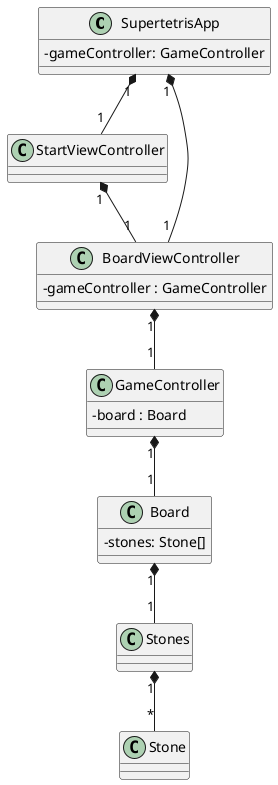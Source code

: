 @startuml
skinparam classAttributeIconSize 0


SupertetrisApp "1" *-- "1" StartViewController
SupertetrisApp "1" *-- "1" BoardViewController
StartViewController "1" *-- "1" BoardViewController
BoardViewController "1" *-- "1" GameController
GameController "1" *-- "1" Board
Board "1" *-- "1" Stones
Stones "1" *-- "*" Stone


class SupertetrisApp {
    -gameController: GameController
}

class StartViewController {

}

class BoardViewController {
    -gameController : GameController
}

class GameController {
    -board : Board
}

class Board {
    -stones: Stone[]
}

class Stones {

}

class Stone {

}

@enduml